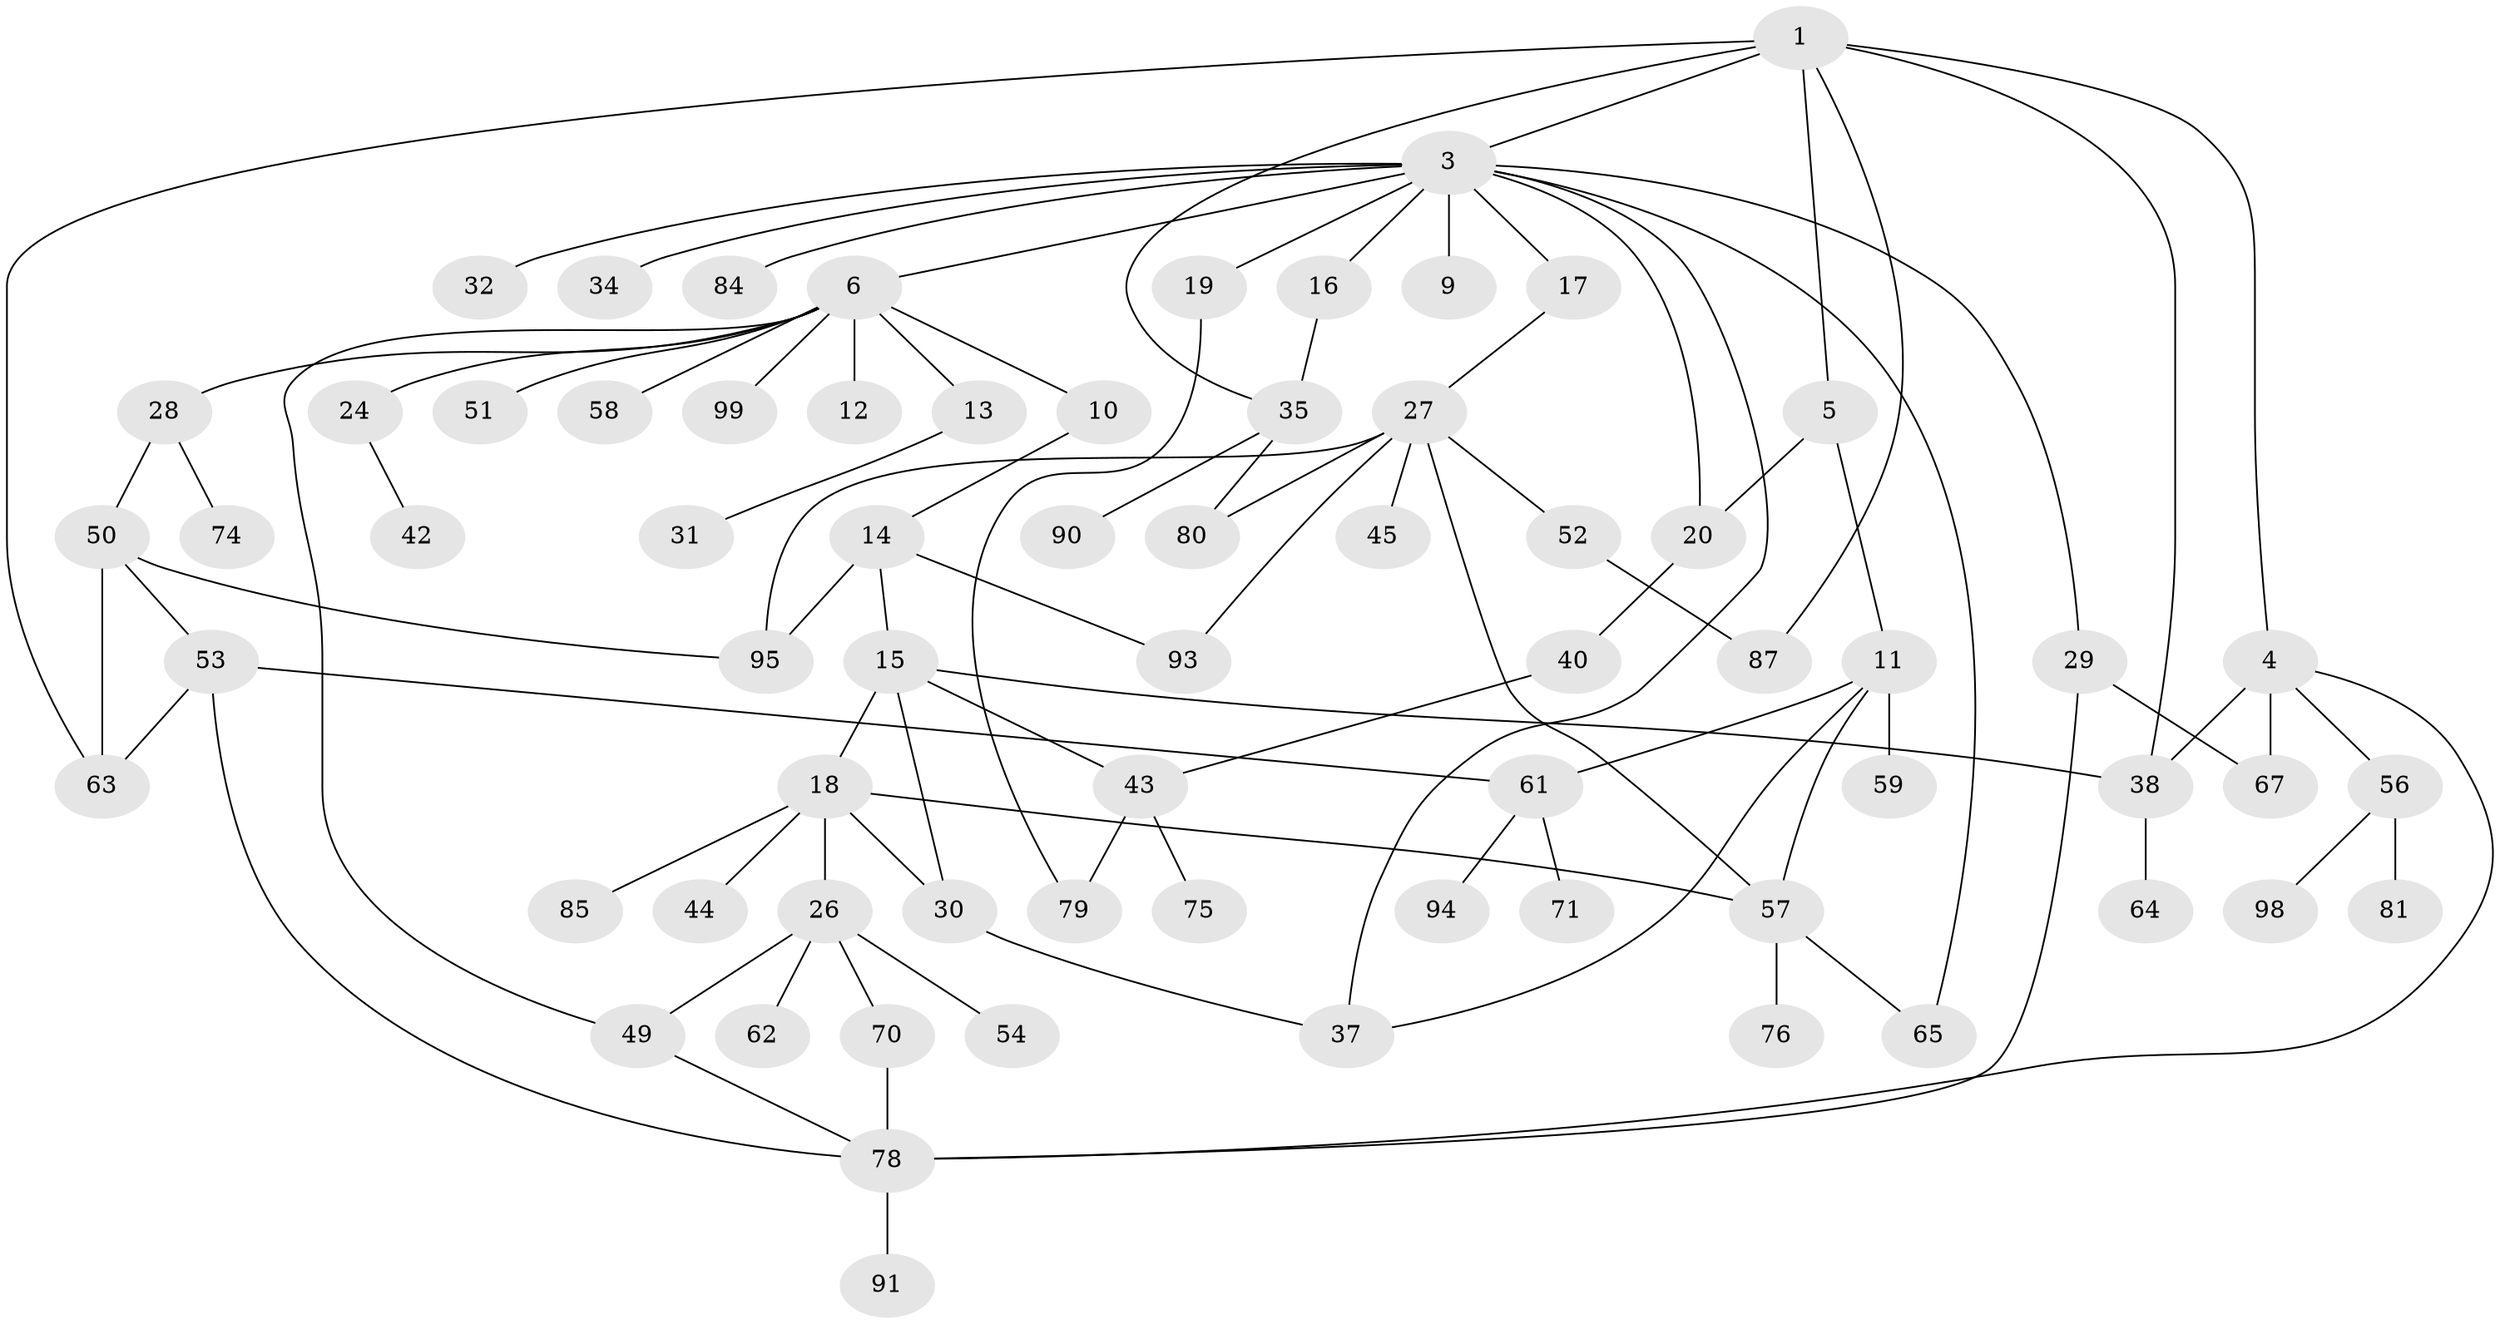 // original degree distribution, {4: 0.14, 5: 0.07, 8: 0.02, 3: 0.14, 7: 0.01, 2: 0.27, 6: 0.01, 1: 0.34}
// Generated by graph-tools (version 1.1) at 2025/11/02/21/25 10:11:06]
// undirected, 69 vertices, 94 edges
graph export_dot {
graph [start="1"]
  node [color=gray90,style=filled];
  1 [super="+2"];
  3 [super="+8"];
  4;
  5;
  6 [super="+7"];
  9 [super="+21"];
  10;
  11 [super="+41"];
  12 [super="+22"];
  13 [super="+23"];
  14 [super="+33"];
  15;
  16 [super="+83"];
  17;
  18 [super="+25"];
  19;
  20 [super="+36"];
  24;
  26 [super="+47"];
  27 [super="+48"];
  28 [super="+66"];
  29 [super="+72"];
  30 [super="+69"];
  31;
  32;
  34 [super="+89"];
  35 [super="+39"];
  37 [super="+46"];
  38;
  40;
  42;
  43 [super="+60"];
  44 [super="+55"];
  45;
  49 [super="+73"];
  50 [super="+86"];
  51;
  52 [super="+97"];
  53 [super="+96"];
  54;
  56;
  57 [super="+88"];
  58;
  59;
  61 [super="+100"];
  62;
  63 [super="+92"];
  64 [super="+77"];
  65;
  67 [super="+68"];
  70;
  71;
  74;
  75;
  76;
  78 [super="+82"];
  79;
  80;
  81;
  84;
  85;
  87;
  90;
  91;
  93;
  94;
  95;
  98;
  99;
  1 -- 3;
  1 -- 4;
  1 -- 5;
  1 -- 38;
  1 -- 87;
  1 -- 63;
  1 -- 35;
  3 -- 6;
  3 -- 16;
  3 -- 17;
  3 -- 19;
  3 -- 29;
  3 -- 84;
  3 -- 32;
  3 -- 65;
  3 -- 34;
  3 -- 20;
  3 -- 37;
  3 -- 9;
  4 -- 56;
  4 -- 78;
  4 -- 38;
  4 -- 67;
  5 -- 11;
  5 -- 20;
  6 -- 10;
  6 -- 12;
  6 -- 13;
  6 -- 49;
  6 -- 51;
  6 -- 99;
  6 -- 24;
  6 -- 58;
  6 -- 28;
  10 -- 14;
  11 -- 57;
  11 -- 37;
  11 -- 59;
  11 -- 61;
  13 -- 31;
  14 -- 15;
  14 -- 95;
  14 -- 93;
  15 -- 18;
  15 -- 30;
  15 -- 38;
  15 -- 43;
  16 -- 35;
  17 -- 27;
  18 -- 44;
  18 -- 85;
  18 -- 57;
  18 -- 26;
  18 -- 30;
  19 -- 79;
  20 -- 40;
  24 -- 42;
  26 -- 54;
  26 -- 62;
  26 -- 49;
  26 -- 70;
  27 -- 45;
  27 -- 80;
  27 -- 95;
  27 -- 57;
  27 -- 52;
  27 -- 93;
  28 -- 50;
  28 -- 74;
  29 -- 67;
  29 -- 78;
  30 -- 37;
  35 -- 80;
  35 -- 90;
  38 -- 64;
  40 -- 43;
  43 -- 75;
  43 -- 79;
  49 -- 78;
  50 -- 53;
  50 -- 95;
  50 -- 63;
  52 -- 87;
  53 -- 61;
  53 -- 78;
  53 -- 63;
  56 -- 81;
  56 -- 98;
  57 -- 76;
  57 -- 65;
  61 -- 71;
  61 -- 94;
  70 -- 78;
  78 -- 91;
}
